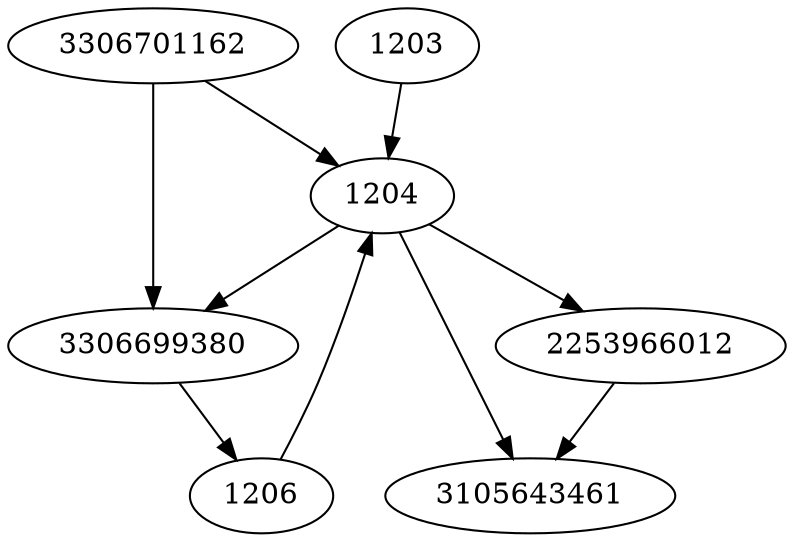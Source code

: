 strict digraph  {
3105643461;
3306701162;
1203;
3306699380;
1204;
1206;
2253966012;
3306701162 -> 3306699380;
3306701162 -> 1204;
1203 -> 1204;
3306699380 -> 1206;
1204 -> 2253966012;
1204 -> 3105643461;
1204 -> 3306699380;
1206 -> 1204;
2253966012 -> 3105643461;
}
